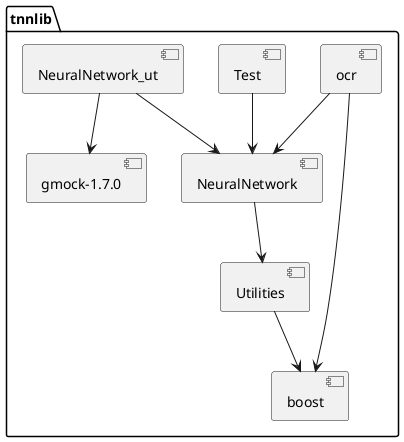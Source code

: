 @startuml

package "tnnlib"{
[NeuralNetwork] --> [Utilities]
[Utilities] --> [boost]
[ocr] --> [boost]
[ocr] --> [NeuralNetwork]
[Test] --> [NeuralNetwork]
[NeuralNetwork_ut] --> [NeuralNetwork]
[NeuralNetwork_ut] --> [gmock-1.7.0]
}

@enduml